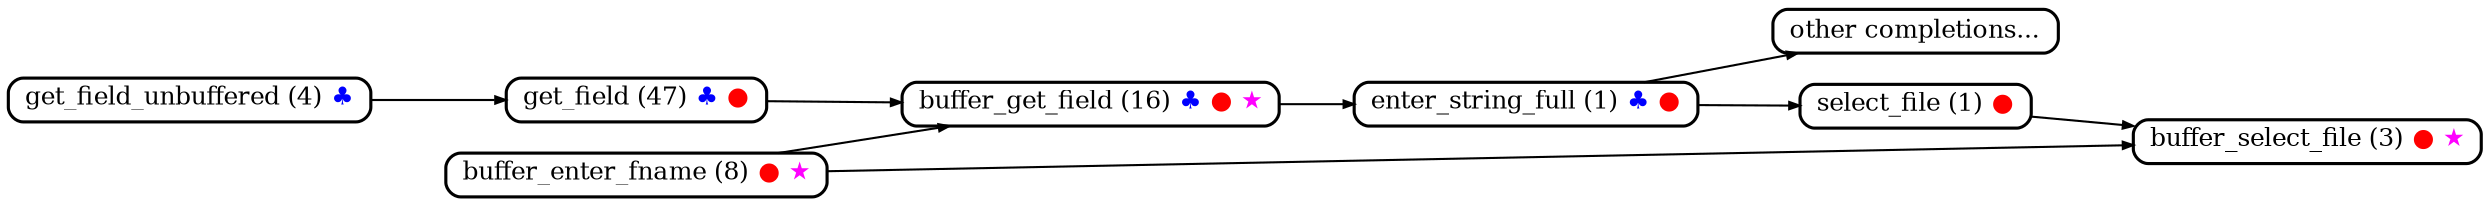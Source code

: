 digraph enter_field
{
	// enter/enter.c 2021-12-07
	graph [
		rankdir="LR"
		nodesep="0.2"
		ranksep="0.5"
		compound="true"
	]

	node [
		shape="Mrecord"
		fontsize="12"
		style="rounded"
		height="0.2"
		penwidth="1.5"
		color="black"
	]

	edge [
		penwidth="1.0"
		arrowsize="0.5"
	]

	// blue    ♣ - CompletionFlags
	// red     ● - Array of Files
	// magenta ★ - Buffer
	// names abbreviated by 'mutt_'
	completion                [ label=<other completions...> ]
	mutt_buffer_enter_fname   [ label=<buffer_enter_fname (8) <font color="red">●</font> <font color="magenta">★</font> > ]
	mutt_buffer_get_field     [ label=<buffer_get_field (16) <font color="blue">♣</font> <font color="red">●</font> <font color="magenta">★</font> > ]
	mutt_buffer_select_file   [ label=<buffer_select_file (3) <font color="red">●</font> <font color="magenta">★</font> > ]
	mutt_enter_string_full    [ label=<enter_string_full (1) <font color="blue">♣</font> <font color="red">●</font> > ]
	mutt_get_field            [ label=<get_field (47) <font color="blue">♣</font> <font color="red">●</font> > ]
	mutt_get_field_unbuffered [ label=<get_field_unbuffered (4) <font color="blue">♣</font> > ]
	mutt_select_file          [ label=<select_file (1) <font color="red">●</font> > ]

	mutt_buffer_enter_fname   -> mutt_buffer_get_field
	mutt_buffer_enter_fname   -> mutt_buffer_select_file
	mutt_buffer_get_field     -> mutt_enter_string_full
	mutt_enter_string_full    -> mutt_select_file
	mutt_enter_string_full    -> completion
	mutt_get_field            -> mutt_buffer_get_field
	mutt_get_field_unbuffered -> mutt_get_field
	mutt_select_file          -> mutt_buffer_select_file

}
